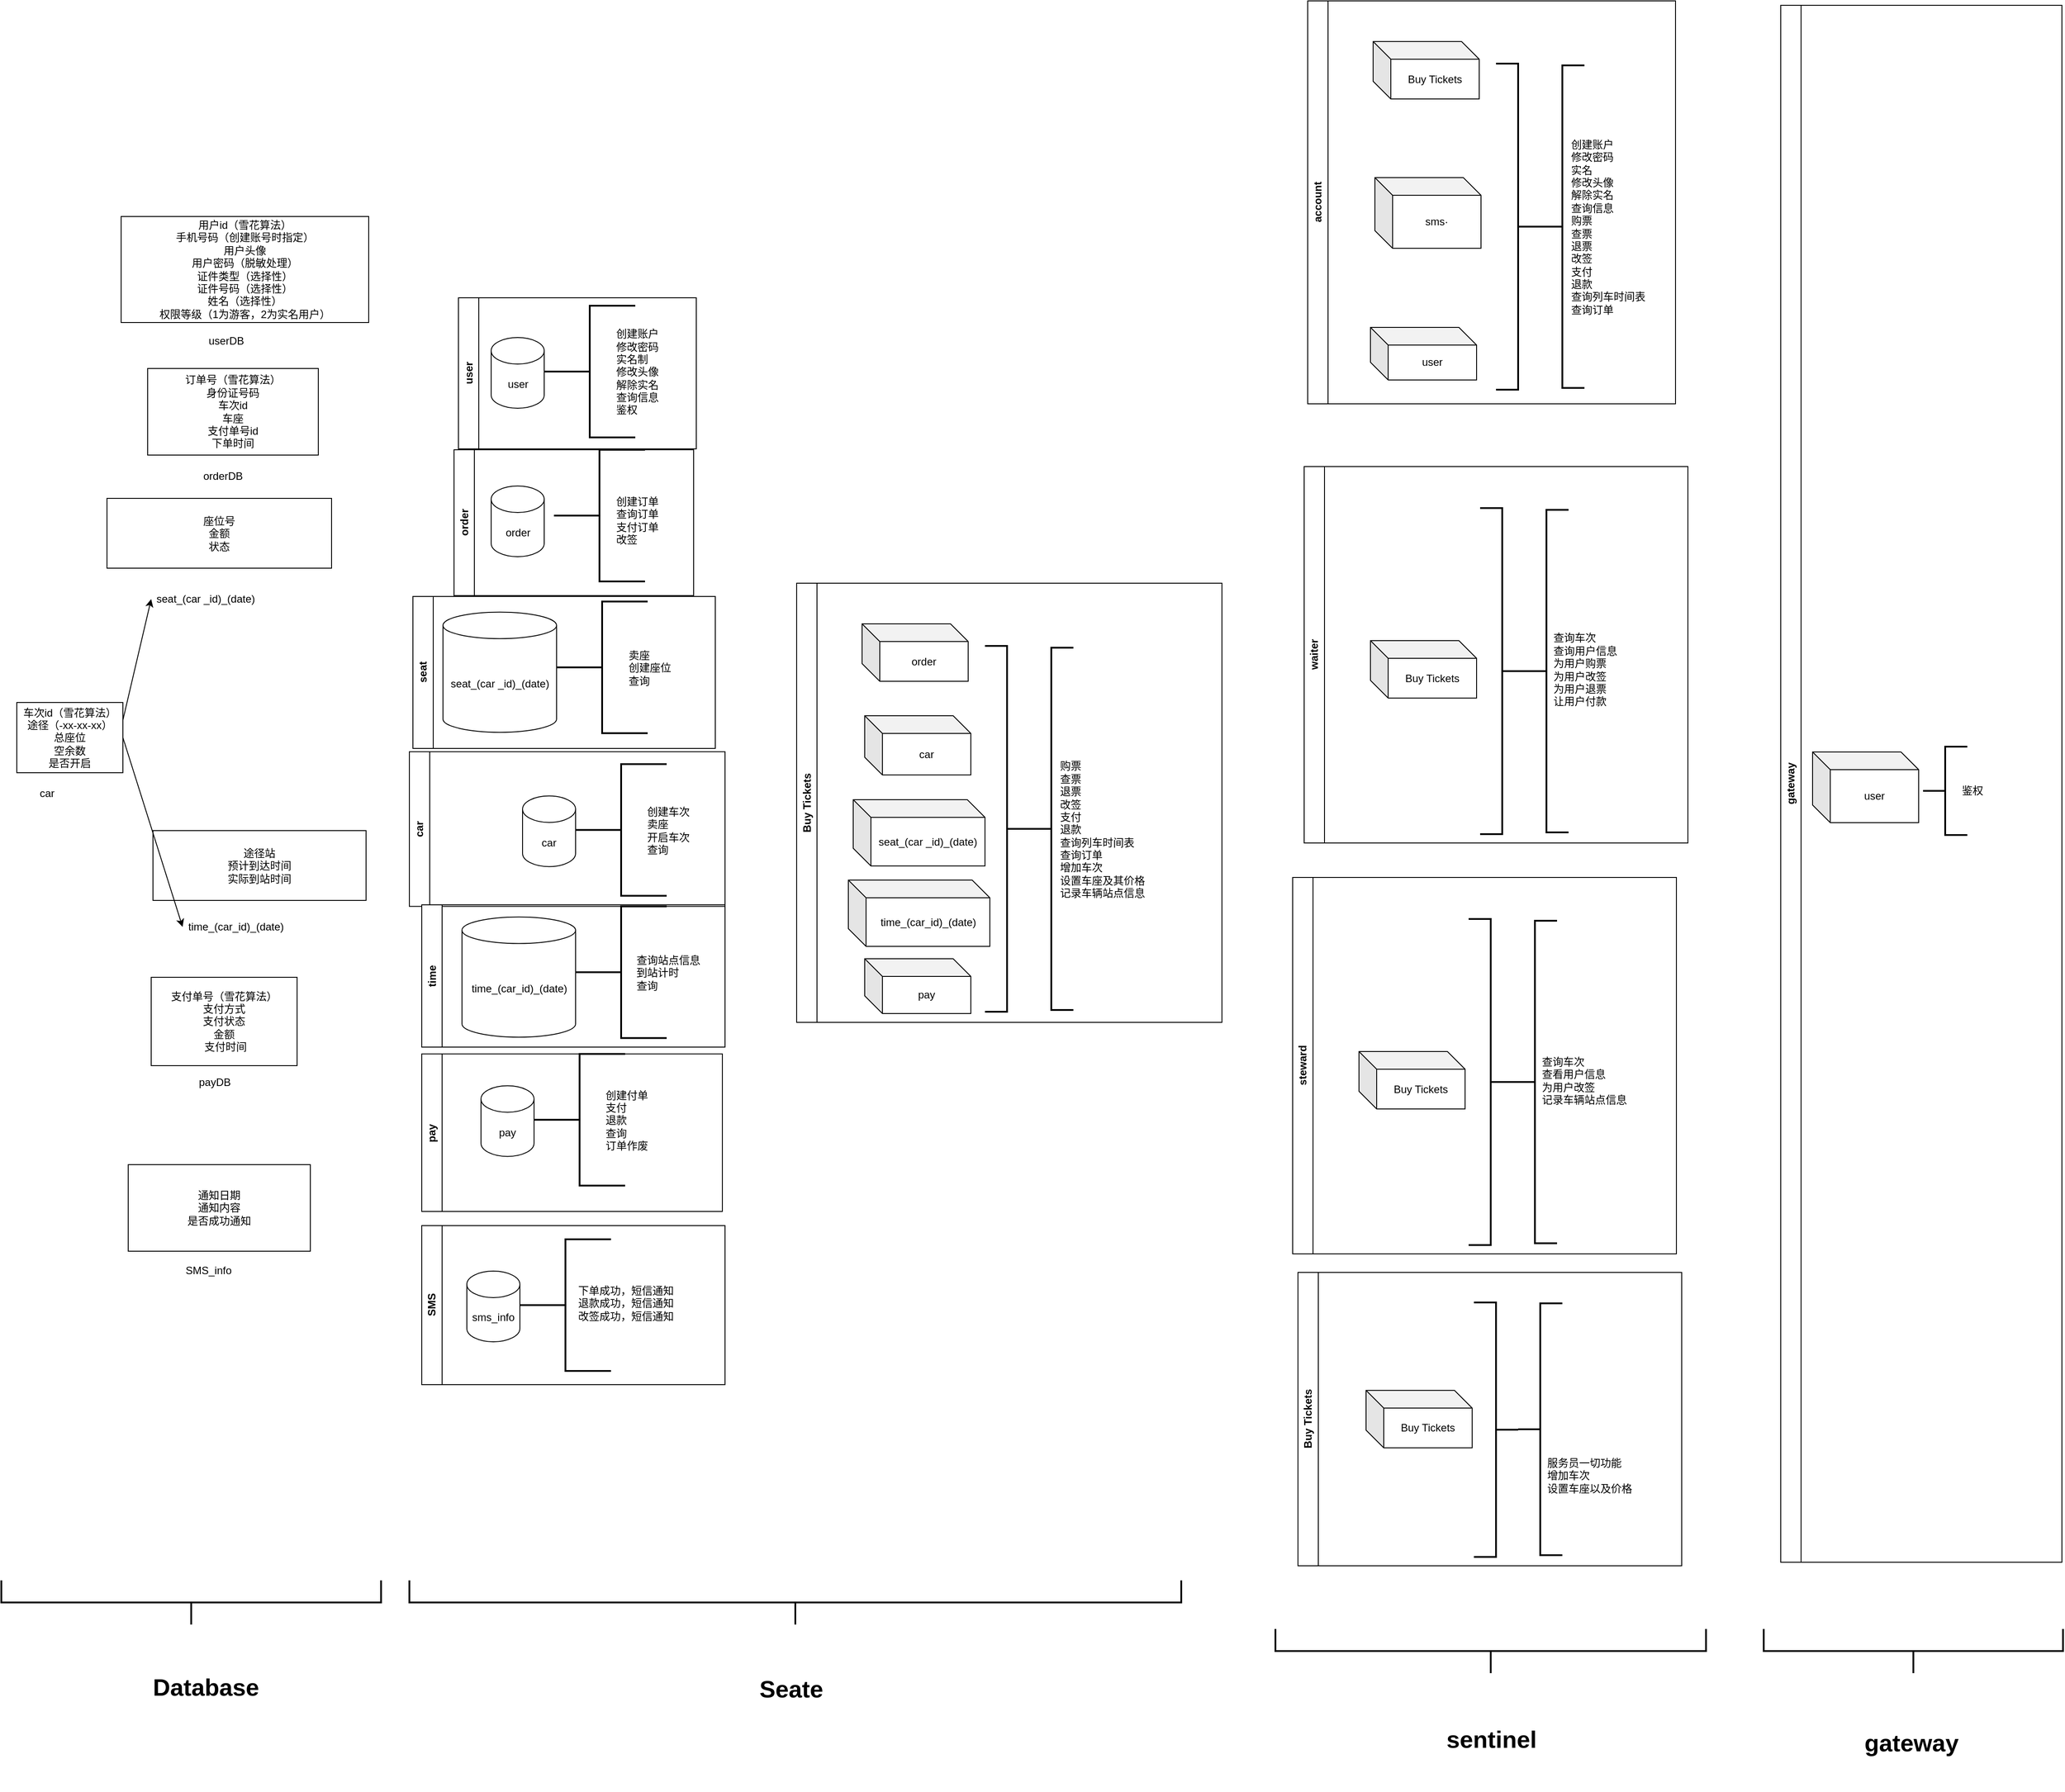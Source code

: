<mxfile version="22.0.3" type="device">
  <diagram name="第 1 页" id="jt6VVJo7nu8GzwiU6wVw">
    <mxGraphModel dx="2072" dy="1308" grid="0" gridSize="10" guides="1" tooltips="1" connect="1" arrows="1" fold="1" page="1" pageScale="1" pageWidth="2500" pageHeight="2200" math="0" shadow="0">
      <root>
        <mxCell id="0" />
        <mxCell id="1" parent="0" />
        <mxCell id="OvFxD7z9jxdbEy_i_qH0-7" value="座位号&lt;br&gt;金额&lt;br&gt;状态" style="rounded=0;whiteSpace=wrap;html=1;" parent="1" vertex="1">
          <mxGeometry x="136" y="617" width="254" height="79" as="geometry" />
        </mxCell>
        <mxCell id="OvFxD7z9jxdbEy_i_qH0-2" value="用户id（雪花算法）&lt;br&gt;手机号码（创建账号时指定）&lt;br&gt;用户头像&lt;br&gt;用户密码（脱敏处理）&lt;br&gt;证件类型（选择性）&lt;br&gt;证件号码（选择性）&lt;br&gt;姓名（选择性）&lt;br&gt;权限等级（1为游客，2为实名用户）" style="rounded=0;whiteSpace=wrap;html=1;" parent="1" vertex="1">
          <mxGeometry x="152" y="298" width="280" height="120" as="geometry" />
        </mxCell>
        <mxCell id="OvFxD7z9jxdbEy_i_qH0-3" value="userDB" style="text;strokeColor=none;fillColor=none;align=left;verticalAlign=middle;spacingLeft=4;spacingRight=4;overflow=hidden;points=[[0,0.5],[1,0.5]];portConstraint=eastwest;rotatable=0;whiteSpace=wrap;html=1;" parent="1" vertex="1">
          <mxGeometry x="245" y="424" width="80" height="30" as="geometry" />
        </mxCell>
        <mxCell id="OvFxD7z9jxdbEy_i_qH0-4" value="orderDB" style="text;strokeColor=none;fillColor=none;align=left;verticalAlign=middle;spacingLeft=4;spacingRight=4;overflow=hidden;points=[[0,0.5],[1,0.5]];portConstraint=eastwest;rotatable=0;whiteSpace=wrap;html=1;" parent="1" vertex="1">
          <mxGeometry x="238.5" y="577" width="80" height="30" as="geometry" />
        </mxCell>
        <mxCell id="OvFxD7z9jxdbEy_i_qH0-5" value="订单号（雪花算法）&lt;br&gt;身份证号码&lt;br&gt;车次id&lt;br&gt;车座&lt;br&gt;支付单号id&lt;br&gt;下单时间" style="rounded=0;whiteSpace=wrap;html=1;" parent="1" vertex="1">
          <mxGeometry x="182" y="470" width="193" height="98" as="geometry" />
        </mxCell>
        <mxCell id="OvFxD7z9jxdbEy_i_qH0-6" value="seat_(car _id)_(date)" style="text;strokeColor=none;fillColor=none;align=left;verticalAlign=middle;spacingLeft=4;spacingRight=4;overflow=hidden;points=[[0,0.5],[1,0.5]];portConstraint=eastwest;rotatable=0;whiteSpace=wrap;html=1;rounded=1;" parent="1" vertex="1">
          <mxGeometry x="186" y="716" width="159" height="30" as="geometry" />
        </mxCell>
        <mxCell id="OvFxD7z9jxdbEy_i_qH0-8" value="payDB&lt;br&gt;" style="text;strokeColor=none;fillColor=none;align=left;verticalAlign=middle;spacingLeft=4;spacingRight=4;overflow=hidden;points=[[0,0.5],[1,0.5]];portConstraint=eastwest;rotatable=0;whiteSpace=wrap;html=1;" parent="1" vertex="1">
          <mxGeometry x="234" y="1263" width="80" height="30" as="geometry" />
        </mxCell>
        <mxCell id="OvFxD7z9jxdbEy_i_qH0-9" value="支付单号（雪花算法）&lt;br&gt;支付方式&lt;br&gt;支付状态&lt;br&gt;金额&lt;br&gt;&amp;nbsp;支付时间" style="rounded=0;whiteSpace=wrap;html=1;" parent="1" vertex="1">
          <mxGeometry x="186" y="1159" width="165" height="100" as="geometry" />
        </mxCell>
        <mxCell id="OvFxD7z9jxdbEy_i_qH0-16" value="车次id（雪花算法）&lt;br&gt;途径（-xx-xx-xx）&lt;br&gt;总座位&lt;br&gt;空余数&lt;br&gt;是否开启" style="rounded=0;whiteSpace=wrap;html=1;" parent="1" vertex="1">
          <mxGeometry x="34" y="848" width="120" height="79.5" as="geometry" />
        </mxCell>
        <mxCell id="-K4Pnvhbvs1OvobaiyWg-1" value="" style="endArrow=classic;html=1;rounded=0;exitX=1;exitY=0.25;exitDx=0;exitDy=0;entryX=0;entryY=0.5;entryDx=0;entryDy=0;" parent="1" source="OvFxD7z9jxdbEy_i_qH0-16" target="OvFxD7z9jxdbEy_i_qH0-6" edge="1">
          <mxGeometry width="50" height="50" relative="1" as="geometry">
            <mxPoint x="325" y="1074" as="sourcePoint" />
            <mxPoint x="375" y="1024" as="targetPoint" />
          </mxGeometry>
        </mxCell>
        <mxCell id="-K4Pnvhbvs1OvobaiyWg-2" value="途径站&lt;br&gt;预计到达时间&lt;br&gt;实际到站时间" style="rounded=0;whiteSpace=wrap;html=1;" parent="1" vertex="1">
          <mxGeometry x="188" y="993" width="241" height="79" as="geometry" />
        </mxCell>
        <mxCell id="-K4Pnvhbvs1OvobaiyWg-4" value="time_(car_id)_(date)" style="text;strokeColor=none;fillColor=none;align=left;verticalAlign=middle;spacingLeft=4;spacingRight=4;overflow=hidden;points=[[0,0.5],[1,0.5]];portConstraint=eastwest;rotatable=0;whiteSpace=wrap;html=1;" parent="1" vertex="1">
          <mxGeometry x="221.5" y="1087" width="141" height="30" as="geometry" />
        </mxCell>
        <mxCell id="-K4Pnvhbvs1OvobaiyWg-5" value="car" style="text;strokeColor=none;fillColor=none;align=left;verticalAlign=middle;spacingLeft=4;spacingRight=4;overflow=hidden;points=[[0,0.5],[1,0.5]];portConstraint=eastwest;rotatable=0;whiteSpace=wrap;html=1;" parent="1" vertex="1">
          <mxGeometry x="54" y="936" width="80" height="30" as="geometry" />
        </mxCell>
        <mxCell id="-K4Pnvhbvs1OvobaiyWg-6" value="" style="endArrow=classic;html=1;rounded=0;entryX=0;entryY=0.5;entryDx=0;entryDy=0;exitX=1;exitY=0.5;exitDx=0;exitDy=0;" parent="1" source="OvFxD7z9jxdbEy_i_qH0-16" target="-K4Pnvhbvs1OvobaiyWg-4" edge="1">
          <mxGeometry width="50" height="50" relative="1" as="geometry">
            <mxPoint x="287" y="843" as="sourcePoint" />
            <mxPoint x="337" y="793" as="targetPoint" />
          </mxGeometry>
        </mxCell>
        <mxCell id="-K4Pnvhbvs1OvobaiyWg-11" value="user" style="shape=cylinder3;whiteSpace=wrap;html=1;boundedLbl=1;backgroundOutline=1;size=15;" parent="1" vertex="1">
          <mxGeometry x="570.5" y="435" width="60" height="80" as="geometry" />
        </mxCell>
        <mxCell id="-K4Pnvhbvs1OvobaiyWg-16" value="" style="strokeWidth=2;html=1;shape=mxgraph.flowchart.annotation_2;align=left;labelPosition=right;pointerEvents=1;" parent="1" vertex="1">
          <mxGeometry x="630.5" y="399" width="103" height="149" as="geometry" />
        </mxCell>
        <mxCell id="-K4Pnvhbvs1OvobaiyWg-17" value="&lt;div style=&quot;text-align: left;&quot;&gt;&lt;span style=&quot;background-color: initial;&quot;&gt;创建账户&lt;/span&gt;&lt;/div&gt;&lt;div style=&quot;text-align: left;&quot;&gt;&lt;span style=&quot;background-color: initial;&quot;&gt;修改密码&lt;/span&gt;&lt;/div&gt;&lt;div style=&quot;text-align: left;&quot;&gt;&lt;span style=&quot;background-color: initial;&quot;&gt;实名制&lt;/span&gt;&lt;/div&gt;&lt;div style=&quot;text-align: left;&quot;&gt;修改头像&lt;/div&gt;&lt;div style=&quot;text-align: left;&quot;&gt;解除实名&lt;/div&gt;&lt;div style=&quot;text-align: left;&quot;&gt;查询信息&lt;/div&gt;&lt;div style=&quot;text-align: left;&quot;&gt;鉴权&lt;/div&gt;" style="text;html=1;strokeColor=none;fillColor=none;align=center;verticalAlign=middle;whiteSpace=wrap;rounded=0;" parent="1" vertex="1">
          <mxGeometry x="682.5" y="401" width="106" height="146" as="geometry" />
        </mxCell>
        <mxCell id="-K4Pnvhbvs1OvobaiyWg-19" value="order" style="shape=cylinder3;whiteSpace=wrap;html=1;boundedLbl=1;backgroundOutline=1;size=15;" parent="1" vertex="1">
          <mxGeometry x="570.5" y="603" width="60" height="80" as="geometry" />
        </mxCell>
        <mxCell id="-K4Pnvhbvs1OvobaiyWg-21" value="&lt;div style=&quot;text-align: left;&quot;&gt;创建订单&lt;/div&gt;&lt;div style=&quot;text-align: left;&quot;&gt;查询订单&lt;/div&gt;&lt;div style=&quot;text-align: left;&quot;&gt;支付订单&lt;/div&gt;&lt;div style=&quot;text-align: left;&quot;&gt;改签&lt;/div&gt;" style="text;html=1;strokeColor=none;fillColor=none;align=center;verticalAlign=middle;whiteSpace=wrap;rounded=0;" parent="1" vertex="1">
          <mxGeometry x="682.5" y="569" width="106" height="146" as="geometry" />
        </mxCell>
        <mxCell id="-K4Pnvhbvs1OvobaiyWg-23" value="car" style="shape=cylinder3;whiteSpace=wrap;html=1;boundedLbl=1;backgroundOutline=1;size=15;" parent="1" vertex="1">
          <mxGeometry x="606" y="953.75" width="60" height="80" as="geometry" />
        </mxCell>
        <mxCell id="-K4Pnvhbvs1OvobaiyWg-24" value="" style="strokeWidth=2;html=1;shape=mxgraph.flowchart.annotation_2;align=left;labelPosition=right;pointerEvents=1;" parent="1" vertex="1">
          <mxGeometry x="666" y="917.75" width="103" height="149" as="geometry" />
        </mxCell>
        <mxCell id="-K4Pnvhbvs1OvobaiyWg-25" value="&lt;div style=&quot;text-align: left;&quot;&gt;创建车次&lt;/div&gt;&lt;div style=&quot;text-align: left;&quot;&gt;卖座&lt;/div&gt;&lt;div style=&quot;text-align: left;&quot;&gt;开启车次&lt;/div&gt;&lt;div style=&quot;text-align: left;&quot;&gt;查询&lt;/div&gt;" style="text;html=1;strokeColor=none;fillColor=none;align=center;verticalAlign=middle;whiteSpace=wrap;rounded=0;" parent="1" vertex="1">
          <mxGeometry x="718" y="919.75" width="106" height="146" as="geometry" />
        </mxCell>
        <mxCell id="-K4Pnvhbvs1OvobaiyWg-26" value="seat_(car _id)_(date)" style="shape=cylinder3;whiteSpace=wrap;html=1;boundedLbl=1;backgroundOutline=1;size=15;" parent="1" vertex="1">
          <mxGeometry x="516" y="745.75" width="128.5" height="136" as="geometry" />
        </mxCell>
        <mxCell id="-K4Pnvhbvs1OvobaiyWg-27" value="" style="strokeWidth=2;html=1;shape=mxgraph.flowchart.annotation_2;align=left;labelPosition=right;pointerEvents=1;" parent="1" vertex="1">
          <mxGeometry x="644.5" y="733.75" width="103" height="149" as="geometry" />
        </mxCell>
        <mxCell id="-K4Pnvhbvs1OvobaiyWg-28" value="&lt;div style=&quot;text-align: left;&quot;&gt;卖座&lt;/div&gt;&lt;div style=&quot;text-align: left;&quot;&gt;创建座位&lt;/div&gt;&lt;div style=&quot;text-align: left;&quot;&gt;查询&lt;/div&gt;" style="text;html=1;strokeColor=none;fillColor=none;align=center;verticalAlign=middle;whiteSpace=wrap;rounded=0;" parent="1" vertex="1">
          <mxGeometry x="696.5" y="735.75" width="106" height="146" as="geometry" />
        </mxCell>
        <mxCell id="-K4Pnvhbvs1OvobaiyWg-30" value="time_(car_id)_(date)" style="shape=cylinder3;whiteSpace=wrap;html=1;boundedLbl=1;backgroundOutline=1;size=15;" parent="1" vertex="1">
          <mxGeometry x="537.5" y="1090.75" width="128.5" height="136" as="geometry" />
        </mxCell>
        <mxCell id="-K4Pnvhbvs1OvobaiyWg-31" value="" style="strokeWidth=2;html=1;shape=mxgraph.flowchart.annotation_2;align=left;labelPosition=right;pointerEvents=1;" parent="1" vertex="1">
          <mxGeometry x="666" y="1078.75" width="103" height="149" as="geometry" />
        </mxCell>
        <mxCell id="-K4Pnvhbvs1OvobaiyWg-32" value="&lt;div style=&quot;text-align: left;&quot;&gt;查询站点信息&lt;/div&gt;&lt;div style=&quot;text-align: left;&quot;&gt;到站计时&lt;/div&gt;&lt;div style=&quot;text-align: left;&quot;&gt;查询&lt;/div&gt;" style="text;html=1;strokeColor=none;fillColor=none;align=center;verticalAlign=middle;whiteSpace=wrap;rounded=0;" parent="1" vertex="1">
          <mxGeometry x="718" y="1080.75" width="106" height="146" as="geometry" />
        </mxCell>
        <mxCell id="-K4Pnvhbvs1OvobaiyWg-36" value="pay" style="shape=cylinder3;whiteSpace=wrap;html=1;boundedLbl=1;backgroundOutline=1;size=15;" parent="1" vertex="1">
          <mxGeometry x="559" y="1281.75" width="60" height="80" as="geometry" />
        </mxCell>
        <mxCell id="-K4Pnvhbvs1OvobaiyWg-37" value="" style="strokeWidth=2;html=1;shape=mxgraph.flowchart.annotation_2;align=left;labelPosition=right;pointerEvents=1;" parent="1" vertex="1">
          <mxGeometry x="619" y="1245.75" width="103" height="149" as="geometry" />
        </mxCell>
        <mxCell id="-K4Pnvhbvs1OvobaiyWg-38" value="&lt;div style=&quot;text-align: left;&quot;&gt;创建付单&lt;/div&gt;&lt;div style=&quot;text-align: left;&quot;&gt;支付&lt;/div&gt;&lt;div style=&quot;text-align: left;&quot;&gt;退款&lt;/div&gt;&lt;div style=&quot;text-align: left;&quot;&gt;查询&lt;/div&gt;&lt;div style=&quot;text-align: left;&quot;&gt;订单作废&lt;/div&gt;" style="text;html=1;strokeColor=none;fillColor=none;align=center;verticalAlign=middle;whiteSpace=wrap;rounded=0;" parent="1" vertex="1">
          <mxGeometry x="671" y="1247.75" width="106" height="146" as="geometry" />
        </mxCell>
        <mxCell id="-K4Pnvhbvs1OvobaiyWg-42" value="user" style="swimlane;horizontal=0;whiteSpace=wrap;html=1;" parent="1" vertex="1">
          <mxGeometry x="533.5" y="390" width="269" height="171" as="geometry" />
        </mxCell>
        <mxCell id="-K4Pnvhbvs1OvobaiyWg-43" value="order" style="swimlane;horizontal=0;whiteSpace=wrap;html=1;" parent="-K4Pnvhbvs1OvobaiyWg-42" vertex="1">
          <mxGeometry x="-5" y="172" width="271" height="165" as="geometry" />
        </mxCell>
        <mxCell id="-K4Pnvhbvs1OvobaiyWg-20" value="" style="strokeWidth=2;html=1;shape=mxgraph.flowchart.annotation_2;align=left;labelPosition=right;pointerEvents=1;" parent="-K4Pnvhbvs1OvobaiyWg-43" vertex="1">
          <mxGeometry x="113" width="103" height="149" as="geometry" />
        </mxCell>
        <mxCell id="-K4Pnvhbvs1OvobaiyWg-45" value="seat" style="swimlane;horizontal=0;whiteSpace=wrap;html=1;" parent="1" vertex="1">
          <mxGeometry x="482" y="728" width="342" height="172" as="geometry" />
        </mxCell>
        <mxCell id="-K4Pnvhbvs1OvobaiyWg-46" value="car" style="swimlane;horizontal=0;whiteSpace=wrap;html=1;" parent="1" vertex="1">
          <mxGeometry x="478" y="903.75" width="357" height="175" as="geometry" />
        </mxCell>
        <mxCell id="-K4Pnvhbvs1OvobaiyWg-47" value="time" style="swimlane;horizontal=0;whiteSpace=wrap;html=1;" parent="1" vertex="1">
          <mxGeometry x="492" y="1077" width="343" height="161" as="geometry" />
        </mxCell>
        <mxCell id="-K4Pnvhbvs1OvobaiyWg-48" value="pay" style="swimlane;horizontal=0;whiteSpace=wrap;html=1;startSize=23;" parent="-K4Pnvhbvs1OvobaiyWg-47" vertex="1">
          <mxGeometry y="168.75" width="340" height="178.25" as="geometry" />
        </mxCell>
        <mxCell id="-K4Pnvhbvs1OvobaiyWg-50" value="Buy Tickets" style="swimlane;horizontal=0;whiteSpace=wrap;html=1;startSize=23;" parent="1" vertex="1">
          <mxGeometry x="916" y="713" width="481" height="497" as="geometry">
            <mxRectangle x="930" y="19" width="32" height="96" as="alternateBounds" />
          </mxGeometry>
        </mxCell>
        <mxCell id="-K4Pnvhbvs1OvobaiyWg-51" value="order" style="shape=cube;whiteSpace=wrap;html=1;boundedLbl=1;backgroundOutline=1;darkOpacity=0.05;darkOpacity2=0.1;" parent="-K4Pnvhbvs1OvobaiyWg-50" vertex="1">
          <mxGeometry x="74" y="46" width="120" height="65" as="geometry" />
        </mxCell>
        <mxCell id="-K4Pnvhbvs1OvobaiyWg-53" value="car" style="shape=cube;whiteSpace=wrap;html=1;boundedLbl=1;backgroundOutline=1;darkOpacity=0.05;darkOpacity2=0.1;" parent="-K4Pnvhbvs1OvobaiyWg-50" vertex="1">
          <mxGeometry x="77" y="150" width="120" height="67" as="geometry" />
        </mxCell>
        <mxCell id="-K4Pnvhbvs1OvobaiyWg-54" value="pay" style="shape=cube;whiteSpace=wrap;html=1;boundedLbl=1;backgroundOutline=1;darkOpacity=0.05;darkOpacity2=0.1;" parent="-K4Pnvhbvs1OvobaiyWg-50" vertex="1">
          <mxGeometry x="77" y="425" width="120" height="62" as="geometry" />
        </mxCell>
        <mxCell id="-K4Pnvhbvs1OvobaiyWg-55" value="" style="strokeWidth=2;html=1;shape=mxgraph.flowchart.annotation_2;align=left;labelPosition=right;pointerEvents=1;rotation=-180;" parent="-K4Pnvhbvs1OvobaiyWg-50" vertex="1">
          <mxGeometry x="213" y="71" width="50" height="414" as="geometry" />
        </mxCell>
        <mxCell id="-K4Pnvhbvs1OvobaiyWg-56" value="" style="strokeWidth=2;html=1;shape=mxgraph.flowchart.annotation_2;align=left;labelPosition=right;pointerEvents=1;" parent="-K4Pnvhbvs1OvobaiyWg-50" vertex="1">
          <mxGeometry x="263" y="73" width="50" height="410" as="geometry" />
        </mxCell>
        <mxCell id="-K4Pnvhbvs1OvobaiyWg-59" value="购票&lt;br&gt;&lt;div style=&quot;&quot;&gt;&lt;span style=&quot;background-color: initial;&quot;&gt;查票&lt;/span&gt;&lt;/div&gt;&lt;div style=&quot;&quot;&gt;&lt;span style=&quot;background-color: initial;&quot;&gt;退票&lt;/span&gt;&lt;/div&gt;&lt;div style=&quot;&quot;&gt;&lt;span style=&quot;background-color: initial;&quot;&gt;改签&lt;/span&gt;&lt;/div&gt;&lt;div style=&quot;&quot;&gt;&lt;span style=&quot;background-color: initial;&quot;&gt;支付&lt;/span&gt;&lt;/div&gt;&lt;div style=&quot;&quot;&gt;&lt;span style=&quot;background-color: initial;&quot;&gt;退款&lt;/span&gt;&lt;/div&gt;&lt;div style=&quot;&quot;&gt;&lt;span style=&quot;background-color: initial;&quot;&gt;查询列车时间表&lt;/span&gt;&lt;/div&gt;&lt;div style=&quot;&quot;&gt;&lt;span style=&quot;background-color: initial;&quot;&gt;查询订单&lt;/span&gt;&lt;/div&gt;&lt;div style=&quot;&quot;&gt;&lt;span style=&quot;background-color: initial;&quot;&gt;增加车次&lt;/span&gt;&lt;/div&gt;&lt;div style=&quot;&quot;&gt;&lt;span style=&quot;background-color: initial;&quot;&gt;设置车座及其价格&lt;/span&gt;&lt;/div&gt;&lt;div style=&quot;&quot;&gt;&lt;span style=&quot;background-color: initial;&quot;&gt;记录车辆站点信息&lt;/span&gt;&lt;/div&gt;" style="text;html=1;strokeColor=none;fillColor=none;align=left;verticalAlign=middle;whiteSpace=wrap;rounded=0;" parent="-K4Pnvhbvs1OvobaiyWg-50" vertex="1">
          <mxGeometry x="296" y="77.5" width="185" height="402.5" as="geometry" />
        </mxCell>
        <mxCell id="-K4Pnvhbvs1OvobaiyWg-78" value="seat_(car _id)_(date)" style="shape=cube;whiteSpace=wrap;html=1;boundedLbl=1;backgroundOutline=1;darkOpacity=0.05;darkOpacity2=0.1;" parent="-K4Pnvhbvs1OvobaiyWg-50" vertex="1">
          <mxGeometry x="64" y="245" width="149" height="75" as="geometry" />
        </mxCell>
        <mxCell id="-K4Pnvhbvs1OvobaiyWg-114" value="time_(car_id)_(date)" style="shape=cube;whiteSpace=wrap;html=1;boundedLbl=1;backgroundOutline=1;darkOpacity=0.05;darkOpacity2=0.1;" parent="-K4Pnvhbvs1OvobaiyWg-50" vertex="1">
          <mxGeometry x="58.5" y="336" width="160" height="75" as="geometry" />
        </mxCell>
        <mxCell id="-K4Pnvhbvs1OvobaiyWg-60" value="通知日期&lt;br&gt;通知内容&lt;br&gt;是否成功通知" style="rounded=0;whiteSpace=wrap;html=1;" parent="1" vertex="1">
          <mxGeometry x="160" y="1371" width="206" height="98" as="geometry" />
        </mxCell>
        <mxCell id="-K4Pnvhbvs1OvobaiyWg-61" value="SMS_info" style="text;strokeColor=none;fillColor=none;align=left;verticalAlign=middle;spacingLeft=4;spacingRight=4;overflow=hidden;points=[[0,0.5],[1,0.5]];portConstraint=eastwest;rotatable=0;whiteSpace=wrap;html=1;" parent="1" vertex="1">
          <mxGeometry x="219" y="1476" width="80" height="30" as="geometry" />
        </mxCell>
        <mxCell id="-K4Pnvhbvs1OvobaiyWg-63" value="SMS" style="swimlane;horizontal=0;whiteSpace=wrap;html=1;" parent="1" vertex="1">
          <mxGeometry x="492" y="1440" width="343" height="180" as="geometry" />
        </mxCell>
        <mxCell id="-K4Pnvhbvs1OvobaiyWg-64" value="sms_info" style="shape=cylinder3;whiteSpace=wrap;html=1;boundedLbl=1;backgroundOutline=1;size=15;" parent="-K4Pnvhbvs1OvobaiyWg-63" vertex="1">
          <mxGeometry x="51" y="51.5" width="60" height="80" as="geometry" />
        </mxCell>
        <mxCell id="-K4Pnvhbvs1OvobaiyWg-65" value="" style="strokeWidth=2;html=1;shape=mxgraph.flowchart.annotation_2;align=left;labelPosition=right;pointerEvents=1;" parent="-K4Pnvhbvs1OvobaiyWg-63" vertex="1">
          <mxGeometry x="111" y="15.5" width="103" height="149" as="geometry" />
        </mxCell>
        <mxCell id="-K4Pnvhbvs1OvobaiyWg-66" value="下单成功，短信通知&lt;br&gt;退款成功，短信通知&lt;br&gt;改签成功，短信通知" style="text;strokeColor=none;fillColor=none;align=left;verticalAlign=middle;spacingLeft=4;spacingRight=4;overflow=hidden;points=[[0,0.5],[1,0.5]];portConstraint=eastwest;rotatable=0;whiteSpace=wrap;html=1;" parent="-K4Pnvhbvs1OvobaiyWg-63" vertex="1">
          <mxGeometry x="171" y="19" width="162" height="138" as="geometry" />
        </mxCell>
        <mxCell id="-K4Pnvhbvs1OvobaiyWg-68" value="account" style="swimlane;horizontal=0;whiteSpace=wrap;html=1;" parent="1" vertex="1">
          <mxGeometry x="1494" y="54" width="416" height="456" as="geometry" />
        </mxCell>
        <mxCell id="-K4Pnvhbvs1OvobaiyWg-69" value="Buy Tickets" style="shape=cube;whiteSpace=wrap;html=1;boundedLbl=1;backgroundOutline=1;darkOpacity=0.05;darkOpacity2=0.1;" parent="-K4Pnvhbvs1OvobaiyWg-68" vertex="1">
          <mxGeometry x="74" y="46" width="120" height="65" as="geometry" />
        </mxCell>
        <mxCell id="-K4Pnvhbvs1OvobaiyWg-73" value="" style="strokeWidth=2;html=1;shape=mxgraph.flowchart.annotation_2;align=left;labelPosition=right;pointerEvents=1;rotation=-180;" parent="-K4Pnvhbvs1OvobaiyWg-68" vertex="1">
          <mxGeometry x="213" y="71" width="50" height="369" as="geometry" />
        </mxCell>
        <mxCell id="-K4Pnvhbvs1OvobaiyWg-74" value="" style="strokeWidth=2;html=1;shape=mxgraph.flowchart.annotation_2;align=left;labelPosition=right;pointerEvents=1;" parent="-K4Pnvhbvs1OvobaiyWg-68" vertex="1">
          <mxGeometry x="263" y="73" width="50" height="365" as="geometry" />
        </mxCell>
        <mxCell id="-K4Pnvhbvs1OvobaiyWg-75" value="创建账户&lt;br&gt;修改密码&lt;br&gt;实名&lt;br&gt;修改头像&lt;br&gt;解除实名&lt;br&gt;查询信息&lt;br&gt;购票&lt;br&gt;&lt;div style=&quot;&quot;&gt;&lt;span style=&quot;background-color: initial;&quot;&gt;查票&lt;/span&gt;&lt;/div&gt;&lt;div style=&quot;&quot;&gt;&lt;span style=&quot;background-color: initial;&quot;&gt;退票&lt;/span&gt;&lt;/div&gt;&lt;div style=&quot;&quot;&gt;&lt;span style=&quot;background-color: initial;&quot;&gt;改签&lt;/span&gt;&lt;/div&gt;&lt;div style=&quot;&quot;&gt;&lt;span style=&quot;background-color: initial;&quot;&gt;支付&lt;/span&gt;&lt;/div&gt;&lt;div style=&quot;&quot;&gt;&lt;span style=&quot;background-color: initial;&quot;&gt;退款&lt;/span&gt;&lt;/div&gt;&lt;div style=&quot;&quot;&gt;&lt;span style=&quot;background-color: initial;&quot;&gt;查询列车时间表&lt;/span&gt;&lt;/div&gt;&lt;div style=&quot;&quot;&gt;&lt;span style=&quot;background-color: initial;&quot;&gt;查询订单&lt;/span&gt;&lt;/div&gt;" style="text;html=1;strokeColor=none;fillColor=none;align=left;verticalAlign=middle;whiteSpace=wrap;rounded=0;" parent="-K4Pnvhbvs1OvobaiyWg-68" vertex="1">
          <mxGeometry x="296" y="77.5" width="185" height="356" as="geometry" />
        </mxCell>
        <mxCell id="-K4Pnvhbvs1OvobaiyWg-76" value="user" style="shape=cube;whiteSpace=wrap;html=1;boundedLbl=1;backgroundOutline=1;darkOpacity=0.05;darkOpacity2=0.1;" parent="-K4Pnvhbvs1OvobaiyWg-68" vertex="1">
          <mxGeometry x="71" y="369.5" width="120" height="59.5" as="geometry" />
        </mxCell>
        <mxCell id="-K4Pnvhbvs1OvobaiyWg-95" value="sms·" style="shape=cube;whiteSpace=wrap;html=1;boundedLbl=1;backgroundOutline=1;darkOpacity=0.05;darkOpacity2=0.1;" parent="-K4Pnvhbvs1OvobaiyWg-68" vertex="1">
          <mxGeometry x="76" y="200" width="120" height="80" as="geometry" />
        </mxCell>
        <mxCell id="-K4Pnvhbvs1OvobaiyWg-96" value="waiter" style="swimlane;horizontal=0;whiteSpace=wrap;html=1;startSize=23;" parent="1" vertex="1">
          <mxGeometry x="1490" y="581" width="434" height="426" as="geometry" />
        </mxCell>
        <mxCell id="-K4Pnvhbvs1OvobaiyWg-105" value="查询车次&lt;br&gt;查询用户信息&lt;br&gt;为用户购票&lt;br&gt;为用户改签&lt;br&gt;为用户退票&lt;br&gt;让用户付款" style="text;html=1;strokeColor=none;fillColor=none;align=left;verticalAlign=middle;whiteSpace=wrap;rounded=0;" parent="-K4Pnvhbvs1OvobaiyWg-96" vertex="1">
          <mxGeometry x="280" y="53" width="94" height="353" as="geometry" />
        </mxCell>
        <mxCell id="-K4Pnvhbvs1OvobaiyWg-98" value="Buy Tickets" style="shape=cube;whiteSpace=wrap;html=1;boundedLbl=1;backgroundOutline=1;darkOpacity=0.05;darkOpacity2=0.1;" parent="-K4Pnvhbvs1OvobaiyWg-96" vertex="1">
          <mxGeometry x="75" y="197" width="120" height="65" as="geometry" />
        </mxCell>
        <mxCell id="-K4Pnvhbvs1OvobaiyWg-99" value="" style="strokeWidth=2;html=1;shape=mxgraph.flowchart.annotation_2;align=left;labelPosition=right;pointerEvents=1;rotation=-180;" parent="1" vertex="1">
          <mxGeometry x="1689" y="628" width="50" height="369" as="geometry" />
        </mxCell>
        <mxCell id="-K4Pnvhbvs1OvobaiyWg-100" value="" style="strokeWidth=2;html=1;shape=mxgraph.flowchart.annotation_2;align=left;labelPosition=right;pointerEvents=1;" parent="1" vertex="1">
          <mxGeometry x="1739" y="630" width="50" height="365" as="geometry" />
        </mxCell>
        <mxCell id="-K4Pnvhbvs1OvobaiyWg-106" value="Buy Tickets" style="swimlane;horizontal=0;whiteSpace=wrap;html=1;startSize=23;" parent="1" vertex="1">
          <mxGeometry x="1483" y="1493" width="434" height="332" as="geometry" />
        </mxCell>
        <mxCell id="-K4Pnvhbvs1OvobaiyWg-107" value="服务员一切功能&lt;br&gt;增加车次&lt;br&gt;设置车座以及价格" style="text;html=1;strokeColor=none;fillColor=none;align=left;verticalAlign=middle;whiteSpace=wrap;rounded=0;" parent="-K4Pnvhbvs1OvobaiyWg-106" vertex="1">
          <mxGeometry x="280" y="53" width="142" height="353" as="geometry" />
        </mxCell>
        <mxCell id="-K4Pnvhbvs1OvobaiyWg-122" value="Buy Tickets" style="shape=cube;whiteSpace=wrap;html=1;boundedLbl=1;backgroundOutline=1;darkOpacity=0.05;darkOpacity2=0.1;" parent="-K4Pnvhbvs1OvobaiyWg-106" vertex="1">
          <mxGeometry x="77" y="133.5" width="120" height="65" as="geometry" />
        </mxCell>
        <mxCell id="-K4Pnvhbvs1OvobaiyWg-109" value="" style="strokeWidth=2;html=1;shape=mxgraph.flowchart.annotation_2;align=left;labelPosition=right;pointerEvents=1;rotation=-180;" parent="1" vertex="1">
          <mxGeometry x="1682" y="1527" width="50" height="288" as="geometry" />
        </mxCell>
        <mxCell id="-K4Pnvhbvs1OvobaiyWg-110" value="" style="strokeWidth=2;html=1;shape=mxgraph.flowchart.annotation_2;align=left;labelPosition=right;pointerEvents=1;" parent="1" vertex="1">
          <mxGeometry x="1732" y="1528" width="50" height="285" as="geometry" />
        </mxCell>
        <mxCell id="-K4Pnvhbvs1OvobaiyWg-117" value="steward" style="swimlane;horizontal=0;whiteSpace=wrap;html=1;startSize=23;" parent="1" vertex="1">
          <mxGeometry x="1477" y="1046" width="434" height="426" as="geometry" />
        </mxCell>
        <mxCell id="-K4Pnvhbvs1OvobaiyWg-118" value="查询车次&lt;br&gt;查看用户信息&lt;br&gt;为用户改签&lt;br&gt;记录车辆站点信息" style="text;html=1;strokeColor=none;fillColor=none;align=left;verticalAlign=middle;whiteSpace=wrap;rounded=0;" parent="-K4Pnvhbvs1OvobaiyWg-117" vertex="1">
          <mxGeometry x="280" y="53" width="106" height="353" as="geometry" />
        </mxCell>
        <mxCell id="-K4Pnvhbvs1OvobaiyWg-119" value="Buy Tickets" style="shape=cube;whiteSpace=wrap;html=1;boundedLbl=1;backgroundOutline=1;darkOpacity=0.05;darkOpacity2=0.1;" parent="-K4Pnvhbvs1OvobaiyWg-117" vertex="1">
          <mxGeometry x="75" y="197" width="120" height="65" as="geometry" />
        </mxCell>
        <mxCell id="-K4Pnvhbvs1OvobaiyWg-120" value="" style="strokeWidth=2;html=1;shape=mxgraph.flowchart.annotation_2;align=left;labelPosition=right;pointerEvents=1;rotation=-180;" parent="1" vertex="1">
          <mxGeometry x="1676" y="1093" width="50" height="369" as="geometry" />
        </mxCell>
        <mxCell id="-K4Pnvhbvs1OvobaiyWg-121" value="" style="strokeWidth=2;html=1;shape=mxgraph.flowchart.annotation_2;align=left;labelPosition=right;pointerEvents=1;" parent="1" vertex="1">
          <mxGeometry x="1726" y="1095" width="50" height="365" as="geometry" />
        </mxCell>
        <mxCell id="-K4Pnvhbvs1OvobaiyWg-123" value="" style="strokeWidth=2;html=1;shape=mxgraph.flowchart.annotation_2;align=left;labelPosition=right;pointerEvents=1;rotation=-90;" parent="1" vertex="1">
          <mxGeometry x="889.5" y="1430" width="50" height="873" as="geometry" />
        </mxCell>
        <mxCell id="-K4Pnvhbvs1OvobaiyWg-124" value="&lt;b&gt;&lt;font style=&quot;font-size: 27px;&quot;&gt;Seate&lt;/font&gt;&lt;/b&gt;" style="text;html=1;strokeColor=none;fillColor=none;align=center;verticalAlign=middle;whiteSpace=wrap;rounded=0;" parent="1" vertex="1">
          <mxGeometry x="797" y="1910.5" width="226" height="108" as="geometry" />
        </mxCell>
        <mxCell id="-K4Pnvhbvs1OvobaiyWg-125" value="gateway" style="swimlane;horizontal=0;whiteSpace=wrap;html=1;" parent="1" vertex="1">
          <mxGeometry x="2029" y="59" width="318" height="1762" as="geometry" />
        </mxCell>
        <mxCell id="-K4Pnvhbvs1OvobaiyWg-92" value="user" style="shape=cube;whiteSpace=wrap;html=1;boundedLbl=1;backgroundOutline=1;darkOpacity=0.05;darkOpacity2=0.1;" parent="-K4Pnvhbvs1OvobaiyWg-125" vertex="1">
          <mxGeometry x="36" y="845" width="120" height="80" as="geometry" />
        </mxCell>
        <mxCell id="-K4Pnvhbvs1OvobaiyWg-93" value="" style="strokeWidth=2;html=1;shape=mxgraph.flowchart.annotation_2;align=left;labelPosition=right;pointerEvents=1;" parent="-K4Pnvhbvs1OvobaiyWg-125" vertex="1">
          <mxGeometry x="161" y="839" width="50" height="100" as="geometry" />
        </mxCell>
        <mxCell id="-K4Pnvhbvs1OvobaiyWg-94" value="鉴权" style="text;html=1;strokeColor=none;fillColor=none;align=center;verticalAlign=middle;whiteSpace=wrap;rounded=0;" parent="-K4Pnvhbvs1OvobaiyWg-125" vertex="1">
          <mxGeometry x="187" y="874" width="60" height="30" as="geometry" />
        </mxCell>
        <mxCell id="-K4Pnvhbvs1OvobaiyWg-127" value="" style="strokeWidth=2;html=1;shape=mxgraph.flowchart.annotation_2;align=left;labelPosition=right;pointerEvents=1;rotation=-90;" parent="1" vertex="1">
          <mxGeometry x="1676" y="1678" width="50" height="487" as="geometry" />
        </mxCell>
        <mxCell id="-K4Pnvhbvs1OvobaiyWg-128" value="&lt;b&gt;&lt;font style=&quot;font-size: 27px;&quot;&gt;sentinel&lt;/font&gt;&lt;/b&gt;" style="text;html=1;strokeColor=none;fillColor=none;align=center;verticalAlign=middle;whiteSpace=wrap;rounded=0;" parent="1" vertex="1">
          <mxGeometry x="1589" y="1972" width="226" height="99" as="geometry" />
        </mxCell>
        <mxCell id="-K4Pnvhbvs1OvobaiyWg-129" value="" style="strokeWidth=2;html=1;shape=mxgraph.flowchart.annotation_2;align=left;labelPosition=right;pointerEvents=1;rotation=-90;" parent="1" vertex="1">
          <mxGeometry x="206.25" y="1651.75" width="50" height="429.5" as="geometry" />
        </mxCell>
        <mxCell id="-K4Pnvhbvs1OvobaiyWg-130" value="&lt;b&gt;&lt;font style=&quot;font-size: 27px;&quot;&gt;Database&lt;/font&gt;&lt;/b&gt;" style="text;html=1;strokeColor=none;fillColor=none;align=center;verticalAlign=middle;whiteSpace=wrap;rounded=0;" parent="1" vertex="1">
          <mxGeometry x="135" y="1909" width="226" height="108" as="geometry" />
        </mxCell>
        <mxCell id="-K4Pnvhbvs1OvobaiyWg-131" value="" style="strokeWidth=2;html=1;shape=mxgraph.flowchart.annotation_2;align=left;labelPosition=right;pointerEvents=1;rotation=-90;" parent="1" vertex="1">
          <mxGeometry x="2154" y="1752.25" width="50" height="338.5" as="geometry" />
        </mxCell>
        <mxCell id="-K4Pnvhbvs1OvobaiyWg-132" value="&lt;b&gt;&lt;font style=&quot;font-size: 27px;&quot;&gt;gateway&lt;/font&gt;&lt;/b&gt;" style="text;html=1;strokeColor=none;fillColor=none;align=center;verticalAlign=middle;whiteSpace=wrap;rounded=0;" parent="1" vertex="1">
          <mxGeometry x="2064" y="1972" width="226" height="108" as="geometry" />
        </mxCell>
      </root>
    </mxGraphModel>
  </diagram>
</mxfile>
